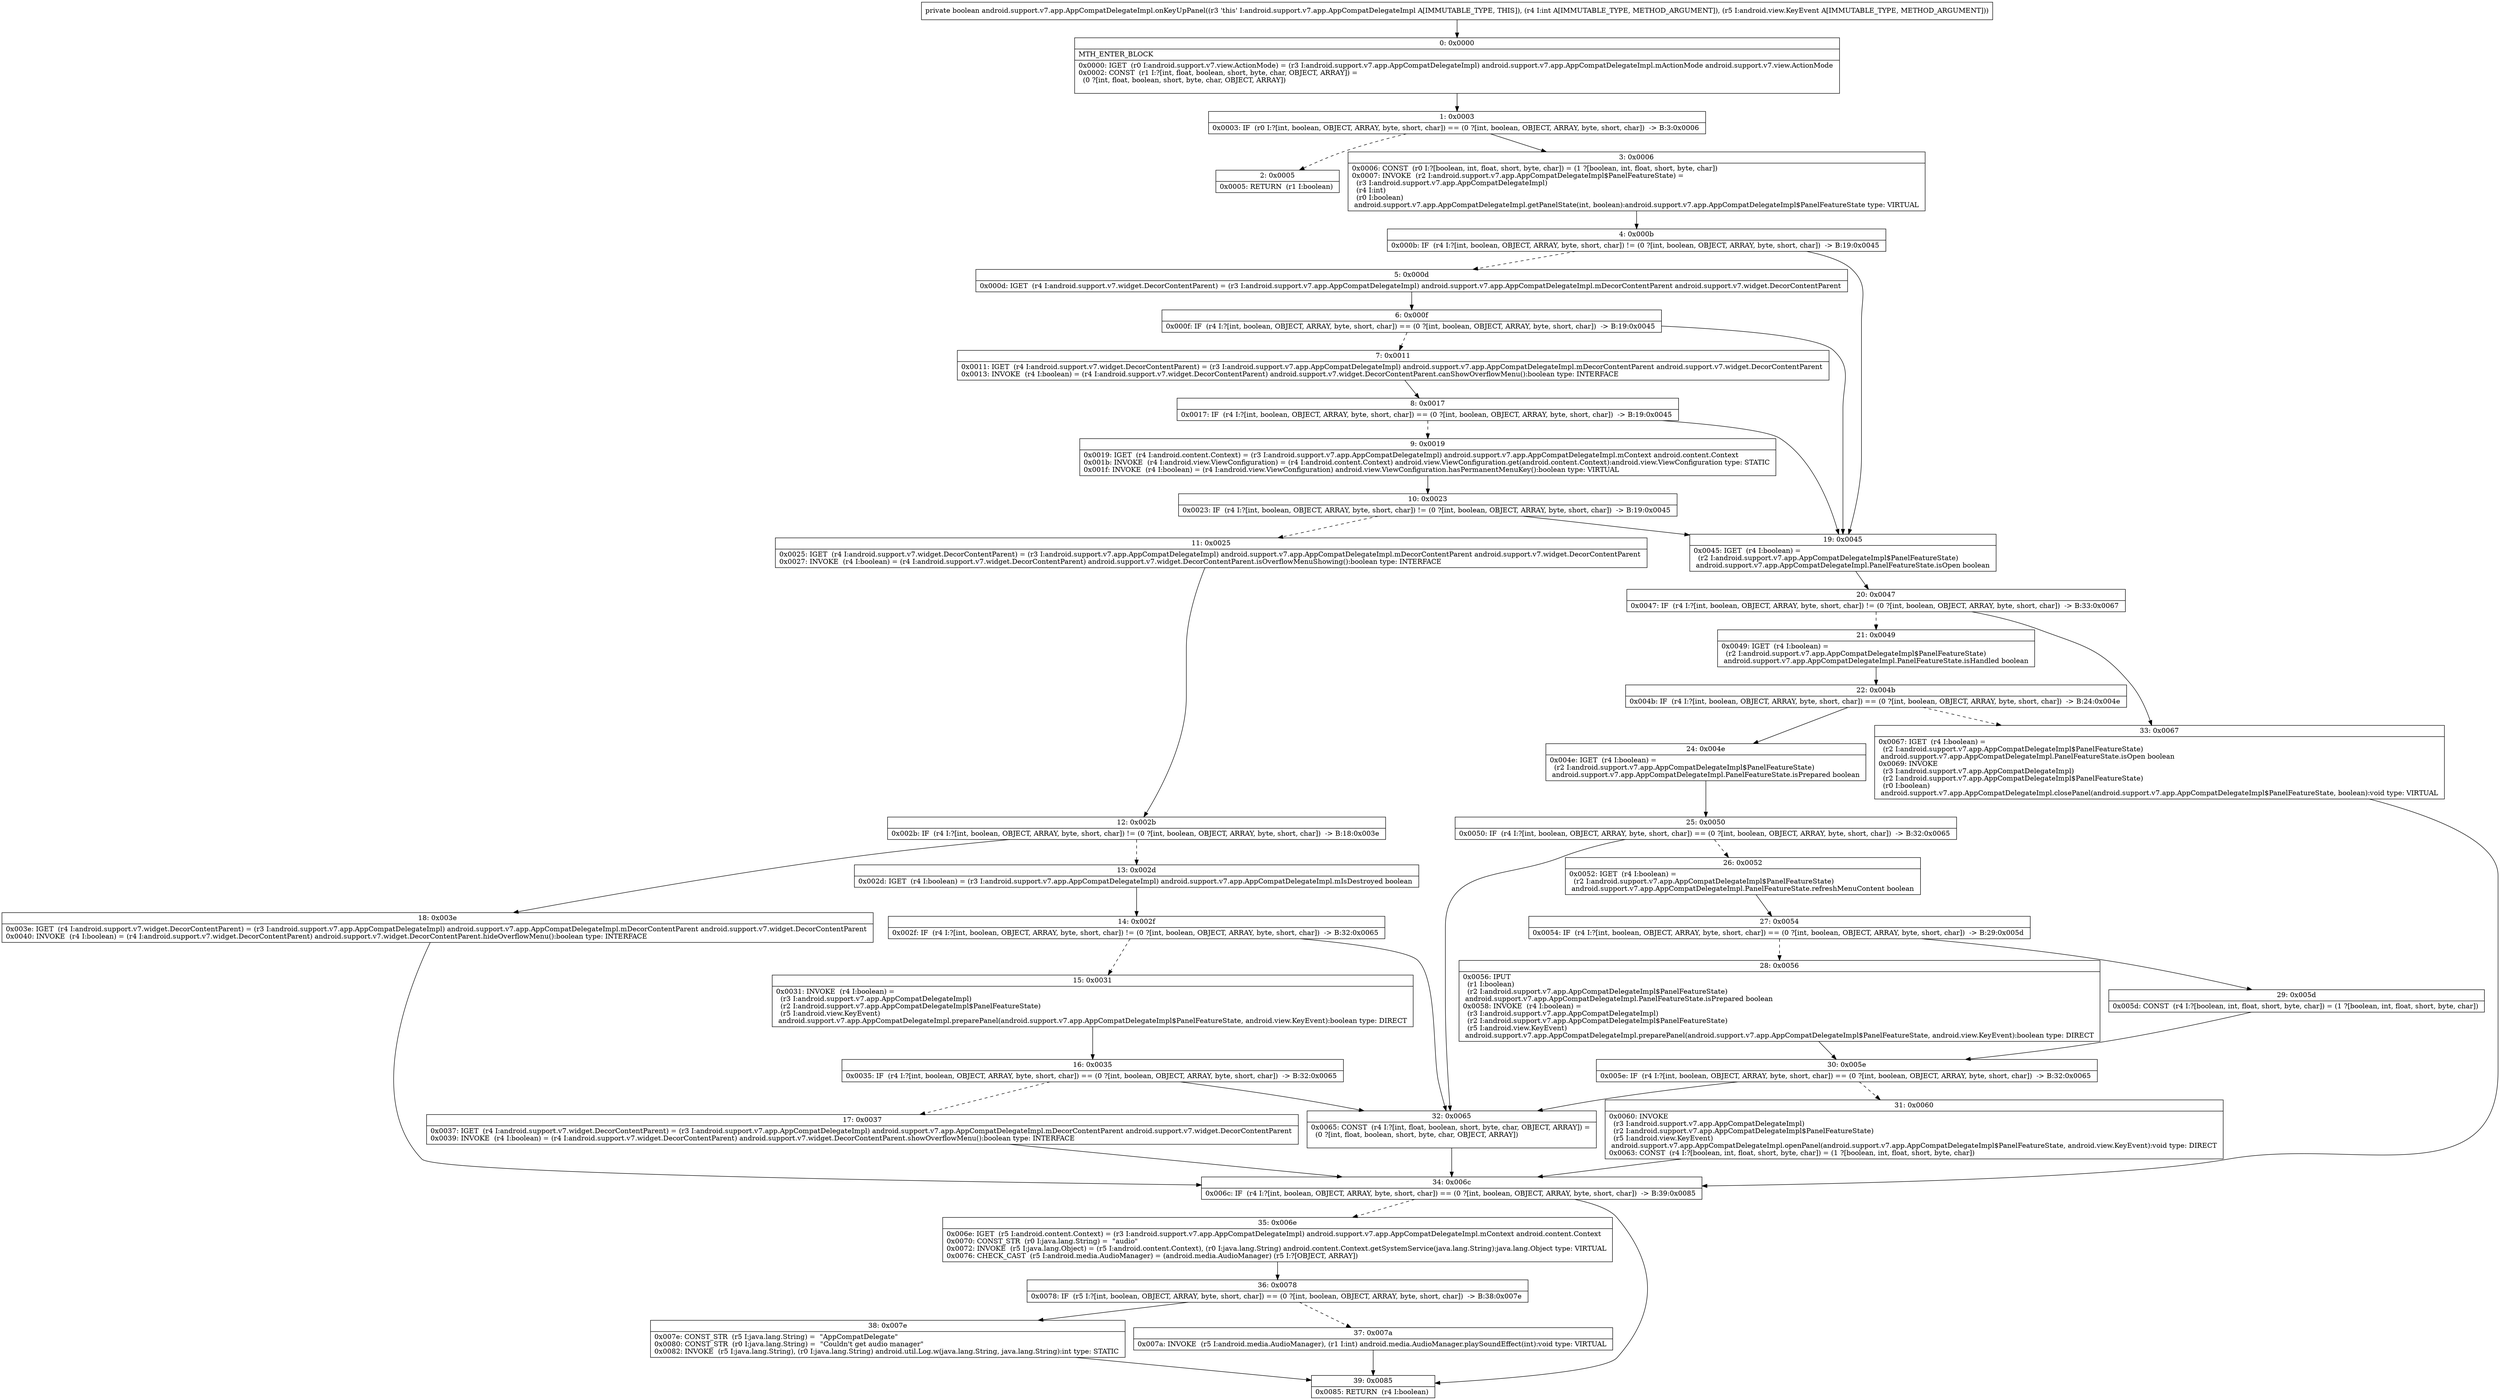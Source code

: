 digraph "CFG forandroid.support.v7.app.AppCompatDelegateImpl.onKeyUpPanel(ILandroid\/view\/KeyEvent;)Z" {
Node_0 [shape=record,label="{0\:\ 0x0000|MTH_ENTER_BLOCK\l|0x0000: IGET  (r0 I:android.support.v7.view.ActionMode) = (r3 I:android.support.v7.app.AppCompatDelegateImpl) android.support.v7.app.AppCompatDelegateImpl.mActionMode android.support.v7.view.ActionMode \l0x0002: CONST  (r1 I:?[int, float, boolean, short, byte, char, OBJECT, ARRAY]) = \l  (0 ?[int, float, boolean, short, byte, char, OBJECT, ARRAY])\l \l}"];
Node_1 [shape=record,label="{1\:\ 0x0003|0x0003: IF  (r0 I:?[int, boolean, OBJECT, ARRAY, byte, short, char]) == (0 ?[int, boolean, OBJECT, ARRAY, byte, short, char])  \-\> B:3:0x0006 \l}"];
Node_2 [shape=record,label="{2\:\ 0x0005|0x0005: RETURN  (r1 I:boolean) \l}"];
Node_3 [shape=record,label="{3\:\ 0x0006|0x0006: CONST  (r0 I:?[boolean, int, float, short, byte, char]) = (1 ?[boolean, int, float, short, byte, char]) \l0x0007: INVOKE  (r2 I:android.support.v7.app.AppCompatDelegateImpl$PanelFeatureState) = \l  (r3 I:android.support.v7.app.AppCompatDelegateImpl)\l  (r4 I:int)\l  (r0 I:boolean)\l android.support.v7.app.AppCompatDelegateImpl.getPanelState(int, boolean):android.support.v7.app.AppCompatDelegateImpl$PanelFeatureState type: VIRTUAL \l}"];
Node_4 [shape=record,label="{4\:\ 0x000b|0x000b: IF  (r4 I:?[int, boolean, OBJECT, ARRAY, byte, short, char]) != (0 ?[int, boolean, OBJECT, ARRAY, byte, short, char])  \-\> B:19:0x0045 \l}"];
Node_5 [shape=record,label="{5\:\ 0x000d|0x000d: IGET  (r4 I:android.support.v7.widget.DecorContentParent) = (r3 I:android.support.v7.app.AppCompatDelegateImpl) android.support.v7.app.AppCompatDelegateImpl.mDecorContentParent android.support.v7.widget.DecorContentParent \l}"];
Node_6 [shape=record,label="{6\:\ 0x000f|0x000f: IF  (r4 I:?[int, boolean, OBJECT, ARRAY, byte, short, char]) == (0 ?[int, boolean, OBJECT, ARRAY, byte, short, char])  \-\> B:19:0x0045 \l}"];
Node_7 [shape=record,label="{7\:\ 0x0011|0x0011: IGET  (r4 I:android.support.v7.widget.DecorContentParent) = (r3 I:android.support.v7.app.AppCompatDelegateImpl) android.support.v7.app.AppCompatDelegateImpl.mDecorContentParent android.support.v7.widget.DecorContentParent \l0x0013: INVOKE  (r4 I:boolean) = (r4 I:android.support.v7.widget.DecorContentParent) android.support.v7.widget.DecorContentParent.canShowOverflowMenu():boolean type: INTERFACE \l}"];
Node_8 [shape=record,label="{8\:\ 0x0017|0x0017: IF  (r4 I:?[int, boolean, OBJECT, ARRAY, byte, short, char]) == (0 ?[int, boolean, OBJECT, ARRAY, byte, short, char])  \-\> B:19:0x0045 \l}"];
Node_9 [shape=record,label="{9\:\ 0x0019|0x0019: IGET  (r4 I:android.content.Context) = (r3 I:android.support.v7.app.AppCompatDelegateImpl) android.support.v7.app.AppCompatDelegateImpl.mContext android.content.Context \l0x001b: INVOKE  (r4 I:android.view.ViewConfiguration) = (r4 I:android.content.Context) android.view.ViewConfiguration.get(android.content.Context):android.view.ViewConfiguration type: STATIC \l0x001f: INVOKE  (r4 I:boolean) = (r4 I:android.view.ViewConfiguration) android.view.ViewConfiguration.hasPermanentMenuKey():boolean type: VIRTUAL \l}"];
Node_10 [shape=record,label="{10\:\ 0x0023|0x0023: IF  (r4 I:?[int, boolean, OBJECT, ARRAY, byte, short, char]) != (0 ?[int, boolean, OBJECT, ARRAY, byte, short, char])  \-\> B:19:0x0045 \l}"];
Node_11 [shape=record,label="{11\:\ 0x0025|0x0025: IGET  (r4 I:android.support.v7.widget.DecorContentParent) = (r3 I:android.support.v7.app.AppCompatDelegateImpl) android.support.v7.app.AppCompatDelegateImpl.mDecorContentParent android.support.v7.widget.DecorContentParent \l0x0027: INVOKE  (r4 I:boolean) = (r4 I:android.support.v7.widget.DecorContentParent) android.support.v7.widget.DecorContentParent.isOverflowMenuShowing():boolean type: INTERFACE \l}"];
Node_12 [shape=record,label="{12\:\ 0x002b|0x002b: IF  (r4 I:?[int, boolean, OBJECT, ARRAY, byte, short, char]) != (0 ?[int, boolean, OBJECT, ARRAY, byte, short, char])  \-\> B:18:0x003e \l}"];
Node_13 [shape=record,label="{13\:\ 0x002d|0x002d: IGET  (r4 I:boolean) = (r3 I:android.support.v7.app.AppCompatDelegateImpl) android.support.v7.app.AppCompatDelegateImpl.mIsDestroyed boolean \l}"];
Node_14 [shape=record,label="{14\:\ 0x002f|0x002f: IF  (r4 I:?[int, boolean, OBJECT, ARRAY, byte, short, char]) != (0 ?[int, boolean, OBJECT, ARRAY, byte, short, char])  \-\> B:32:0x0065 \l}"];
Node_15 [shape=record,label="{15\:\ 0x0031|0x0031: INVOKE  (r4 I:boolean) = \l  (r3 I:android.support.v7.app.AppCompatDelegateImpl)\l  (r2 I:android.support.v7.app.AppCompatDelegateImpl$PanelFeatureState)\l  (r5 I:android.view.KeyEvent)\l android.support.v7.app.AppCompatDelegateImpl.preparePanel(android.support.v7.app.AppCompatDelegateImpl$PanelFeatureState, android.view.KeyEvent):boolean type: DIRECT \l}"];
Node_16 [shape=record,label="{16\:\ 0x0035|0x0035: IF  (r4 I:?[int, boolean, OBJECT, ARRAY, byte, short, char]) == (0 ?[int, boolean, OBJECT, ARRAY, byte, short, char])  \-\> B:32:0x0065 \l}"];
Node_17 [shape=record,label="{17\:\ 0x0037|0x0037: IGET  (r4 I:android.support.v7.widget.DecorContentParent) = (r3 I:android.support.v7.app.AppCompatDelegateImpl) android.support.v7.app.AppCompatDelegateImpl.mDecorContentParent android.support.v7.widget.DecorContentParent \l0x0039: INVOKE  (r4 I:boolean) = (r4 I:android.support.v7.widget.DecorContentParent) android.support.v7.widget.DecorContentParent.showOverflowMenu():boolean type: INTERFACE \l}"];
Node_18 [shape=record,label="{18\:\ 0x003e|0x003e: IGET  (r4 I:android.support.v7.widget.DecorContentParent) = (r3 I:android.support.v7.app.AppCompatDelegateImpl) android.support.v7.app.AppCompatDelegateImpl.mDecorContentParent android.support.v7.widget.DecorContentParent \l0x0040: INVOKE  (r4 I:boolean) = (r4 I:android.support.v7.widget.DecorContentParent) android.support.v7.widget.DecorContentParent.hideOverflowMenu():boolean type: INTERFACE \l}"];
Node_19 [shape=record,label="{19\:\ 0x0045|0x0045: IGET  (r4 I:boolean) = \l  (r2 I:android.support.v7.app.AppCompatDelegateImpl$PanelFeatureState)\l android.support.v7.app.AppCompatDelegateImpl.PanelFeatureState.isOpen boolean \l}"];
Node_20 [shape=record,label="{20\:\ 0x0047|0x0047: IF  (r4 I:?[int, boolean, OBJECT, ARRAY, byte, short, char]) != (0 ?[int, boolean, OBJECT, ARRAY, byte, short, char])  \-\> B:33:0x0067 \l}"];
Node_21 [shape=record,label="{21\:\ 0x0049|0x0049: IGET  (r4 I:boolean) = \l  (r2 I:android.support.v7.app.AppCompatDelegateImpl$PanelFeatureState)\l android.support.v7.app.AppCompatDelegateImpl.PanelFeatureState.isHandled boolean \l}"];
Node_22 [shape=record,label="{22\:\ 0x004b|0x004b: IF  (r4 I:?[int, boolean, OBJECT, ARRAY, byte, short, char]) == (0 ?[int, boolean, OBJECT, ARRAY, byte, short, char])  \-\> B:24:0x004e \l}"];
Node_24 [shape=record,label="{24\:\ 0x004e|0x004e: IGET  (r4 I:boolean) = \l  (r2 I:android.support.v7.app.AppCompatDelegateImpl$PanelFeatureState)\l android.support.v7.app.AppCompatDelegateImpl.PanelFeatureState.isPrepared boolean \l}"];
Node_25 [shape=record,label="{25\:\ 0x0050|0x0050: IF  (r4 I:?[int, boolean, OBJECT, ARRAY, byte, short, char]) == (0 ?[int, boolean, OBJECT, ARRAY, byte, short, char])  \-\> B:32:0x0065 \l}"];
Node_26 [shape=record,label="{26\:\ 0x0052|0x0052: IGET  (r4 I:boolean) = \l  (r2 I:android.support.v7.app.AppCompatDelegateImpl$PanelFeatureState)\l android.support.v7.app.AppCompatDelegateImpl.PanelFeatureState.refreshMenuContent boolean \l}"];
Node_27 [shape=record,label="{27\:\ 0x0054|0x0054: IF  (r4 I:?[int, boolean, OBJECT, ARRAY, byte, short, char]) == (0 ?[int, boolean, OBJECT, ARRAY, byte, short, char])  \-\> B:29:0x005d \l}"];
Node_28 [shape=record,label="{28\:\ 0x0056|0x0056: IPUT  \l  (r1 I:boolean)\l  (r2 I:android.support.v7.app.AppCompatDelegateImpl$PanelFeatureState)\l android.support.v7.app.AppCompatDelegateImpl.PanelFeatureState.isPrepared boolean \l0x0058: INVOKE  (r4 I:boolean) = \l  (r3 I:android.support.v7.app.AppCompatDelegateImpl)\l  (r2 I:android.support.v7.app.AppCompatDelegateImpl$PanelFeatureState)\l  (r5 I:android.view.KeyEvent)\l android.support.v7.app.AppCompatDelegateImpl.preparePanel(android.support.v7.app.AppCompatDelegateImpl$PanelFeatureState, android.view.KeyEvent):boolean type: DIRECT \l}"];
Node_29 [shape=record,label="{29\:\ 0x005d|0x005d: CONST  (r4 I:?[boolean, int, float, short, byte, char]) = (1 ?[boolean, int, float, short, byte, char]) \l}"];
Node_30 [shape=record,label="{30\:\ 0x005e|0x005e: IF  (r4 I:?[int, boolean, OBJECT, ARRAY, byte, short, char]) == (0 ?[int, boolean, OBJECT, ARRAY, byte, short, char])  \-\> B:32:0x0065 \l}"];
Node_31 [shape=record,label="{31\:\ 0x0060|0x0060: INVOKE  \l  (r3 I:android.support.v7.app.AppCompatDelegateImpl)\l  (r2 I:android.support.v7.app.AppCompatDelegateImpl$PanelFeatureState)\l  (r5 I:android.view.KeyEvent)\l android.support.v7.app.AppCompatDelegateImpl.openPanel(android.support.v7.app.AppCompatDelegateImpl$PanelFeatureState, android.view.KeyEvent):void type: DIRECT \l0x0063: CONST  (r4 I:?[boolean, int, float, short, byte, char]) = (1 ?[boolean, int, float, short, byte, char]) \l}"];
Node_32 [shape=record,label="{32\:\ 0x0065|0x0065: CONST  (r4 I:?[int, float, boolean, short, byte, char, OBJECT, ARRAY]) = \l  (0 ?[int, float, boolean, short, byte, char, OBJECT, ARRAY])\l \l}"];
Node_33 [shape=record,label="{33\:\ 0x0067|0x0067: IGET  (r4 I:boolean) = \l  (r2 I:android.support.v7.app.AppCompatDelegateImpl$PanelFeatureState)\l android.support.v7.app.AppCompatDelegateImpl.PanelFeatureState.isOpen boolean \l0x0069: INVOKE  \l  (r3 I:android.support.v7.app.AppCompatDelegateImpl)\l  (r2 I:android.support.v7.app.AppCompatDelegateImpl$PanelFeatureState)\l  (r0 I:boolean)\l android.support.v7.app.AppCompatDelegateImpl.closePanel(android.support.v7.app.AppCompatDelegateImpl$PanelFeatureState, boolean):void type: VIRTUAL \l}"];
Node_34 [shape=record,label="{34\:\ 0x006c|0x006c: IF  (r4 I:?[int, boolean, OBJECT, ARRAY, byte, short, char]) == (0 ?[int, boolean, OBJECT, ARRAY, byte, short, char])  \-\> B:39:0x0085 \l}"];
Node_35 [shape=record,label="{35\:\ 0x006e|0x006e: IGET  (r5 I:android.content.Context) = (r3 I:android.support.v7.app.AppCompatDelegateImpl) android.support.v7.app.AppCompatDelegateImpl.mContext android.content.Context \l0x0070: CONST_STR  (r0 I:java.lang.String) =  \"audio\" \l0x0072: INVOKE  (r5 I:java.lang.Object) = (r5 I:android.content.Context), (r0 I:java.lang.String) android.content.Context.getSystemService(java.lang.String):java.lang.Object type: VIRTUAL \l0x0076: CHECK_CAST  (r5 I:android.media.AudioManager) = (android.media.AudioManager) (r5 I:?[OBJECT, ARRAY]) \l}"];
Node_36 [shape=record,label="{36\:\ 0x0078|0x0078: IF  (r5 I:?[int, boolean, OBJECT, ARRAY, byte, short, char]) == (0 ?[int, boolean, OBJECT, ARRAY, byte, short, char])  \-\> B:38:0x007e \l}"];
Node_37 [shape=record,label="{37\:\ 0x007a|0x007a: INVOKE  (r5 I:android.media.AudioManager), (r1 I:int) android.media.AudioManager.playSoundEffect(int):void type: VIRTUAL \l}"];
Node_38 [shape=record,label="{38\:\ 0x007e|0x007e: CONST_STR  (r5 I:java.lang.String) =  \"AppCompatDelegate\" \l0x0080: CONST_STR  (r0 I:java.lang.String) =  \"Couldn't get audio manager\" \l0x0082: INVOKE  (r5 I:java.lang.String), (r0 I:java.lang.String) android.util.Log.w(java.lang.String, java.lang.String):int type: STATIC \l}"];
Node_39 [shape=record,label="{39\:\ 0x0085|0x0085: RETURN  (r4 I:boolean) \l}"];
MethodNode[shape=record,label="{private boolean android.support.v7.app.AppCompatDelegateImpl.onKeyUpPanel((r3 'this' I:android.support.v7.app.AppCompatDelegateImpl A[IMMUTABLE_TYPE, THIS]), (r4 I:int A[IMMUTABLE_TYPE, METHOD_ARGUMENT]), (r5 I:android.view.KeyEvent A[IMMUTABLE_TYPE, METHOD_ARGUMENT])) }"];
MethodNode -> Node_0;
Node_0 -> Node_1;
Node_1 -> Node_2[style=dashed];
Node_1 -> Node_3;
Node_3 -> Node_4;
Node_4 -> Node_5[style=dashed];
Node_4 -> Node_19;
Node_5 -> Node_6;
Node_6 -> Node_7[style=dashed];
Node_6 -> Node_19;
Node_7 -> Node_8;
Node_8 -> Node_9[style=dashed];
Node_8 -> Node_19;
Node_9 -> Node_10;
Node_10 -> Node_11[style=dashed];
Node_10 -> Node_19;
Node_11 -> Node_12;
Node_12 -> Node_13[style=dashed];
Node_12 -> Node_18;
Node_13 -> Node_14;
Node_14 -> Node_15[style=dashed];
Node_14 -> Node_32;
Node_15 -> Node_16;
Node_16 -> Node_17[style=dashed];
Node_16 -> Node_32;
Node_17 -> Node_34;
Node_18 -> Node_34;
Node_19 -> Node_20;
Node_20 -> Node_21[style=dashed];
Node_20 -> Node_33;
Node_21 -> Node_22;
Node_22 -> Node_24;
Node_22 -> Node_33[style=dashed];
Node_24 -> Node_25;
Node_25 -> Node_26[style=dashed];
Node_25 -> Node_32;
Node_26 -> Node_27;
Node_27 -> Node_28[style=dashed];
Node_27 -> Node_29;
Node_28 -> Node_30;
Node_29 -> Node_30;
Node_30 -> Node_31[style=dashed];
Node_30 -> Node_32;
Node_31 -> Node_34;
Node_32 -> Node_34;
Node_33 -> Node_34;
Node_34 -> Node_35[style=dashed];
Node_34 -> Node_39;
Node_35 -> Node_36;
Node_36 -> Node_37[style=dashed];
Node_36 -> Node_38;
Node_37 -> Node_39;
Node_38 -> Node_39;
}

